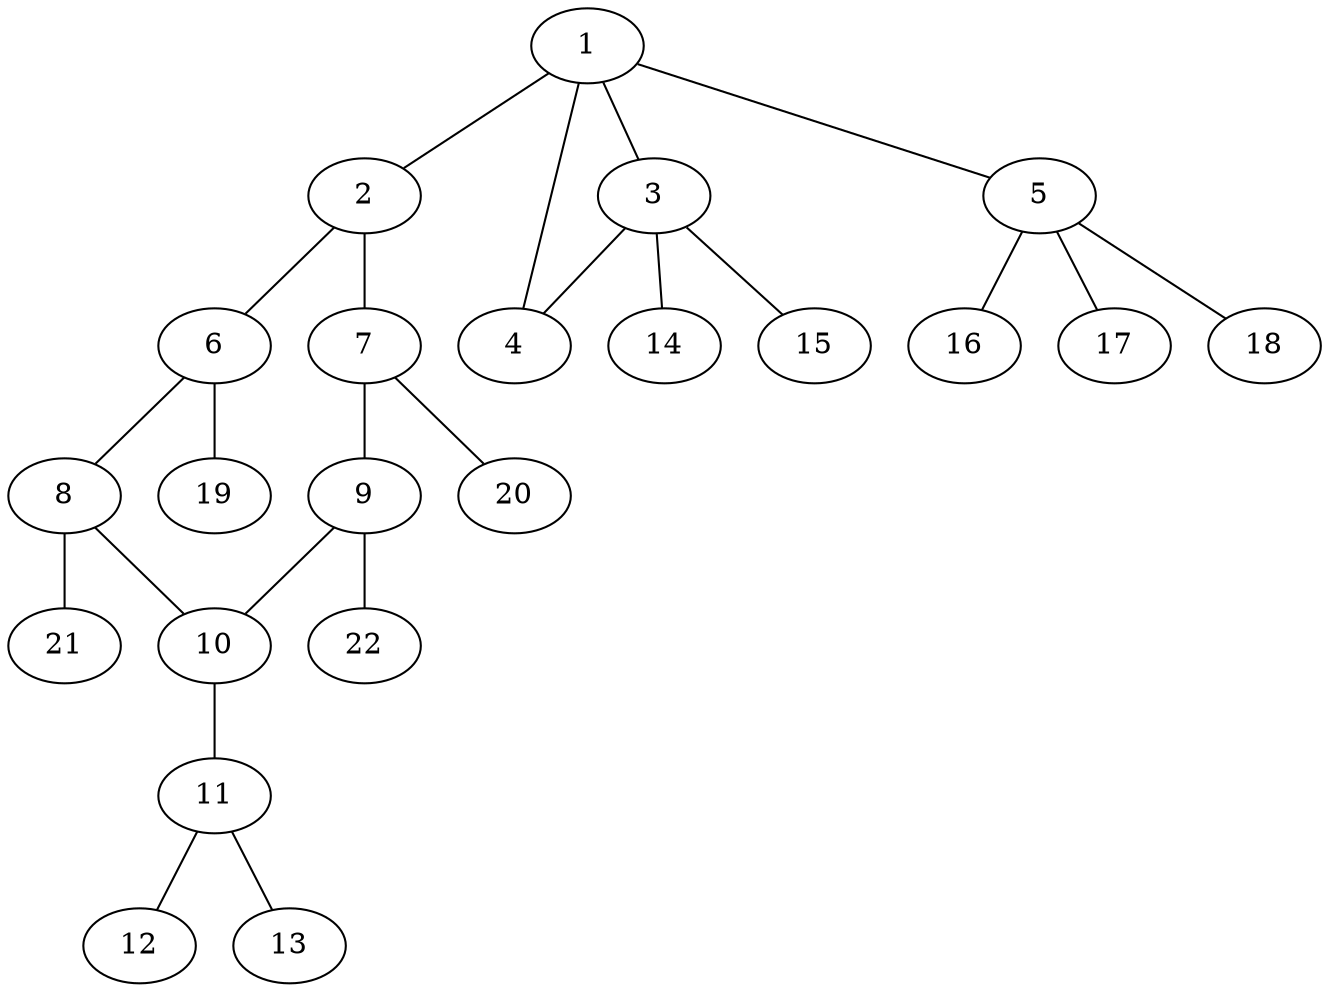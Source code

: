 graph molecule_2831 {
	1	 [chem=C];
	2	 [chem=C];
	1 -- 2	 [valence=1];
	3	 [chem=C];
	1 -- 3	 [valence=1];
	4	 [chem=O];
	1 -- 4	 [valence=1];
	5	 [chem=C];
	1 -- 5	 [valence=1];
	6	 [chem=C];
	2 -- 6	 [valence=1];
	7	 [chem=C];
	2 -- 7	 [valence=2];
	3 -- 4	 [valence=1];
	14	 [chem=H];
	3 -- 14	 [valence=1];
	15	 [chem=H];
	3 -- 15	 [valence=1];
	16	 [chem=H];
	5 -- 16	 [valence=1];
	17	 [chem=H];
	5 -- 17	 [valence=1];
	18	 [chem=H];
	5 -- 18	 [valence=1];
	8	 [chem=C];
	6 -- 8	 [valence=2];
	19	 [chem=H];
	6 -- 19	 [valence=1];
	9	 [chem=C];
	7 -- 9	 [valence=1];
	20	 [chem=H];
	7 -- 20	 [valence=1];
	10	 [chem=C];
	8 -- 10	 [valence=1];
	21	 [chem=H];
	8 -- 21	 [valence=1];
	9 -- 10	 [valence=2];
	22	 [chem=H];
	9 -- 22	 [valence=1];
	11	 [chem=N];
	10 -- 11	 [valence=1];
	12	 [chem=O];
	11 -- 12	 [valence=2];
	13	 [chem=O];
	11 -- 13	 [valence=1];
}
